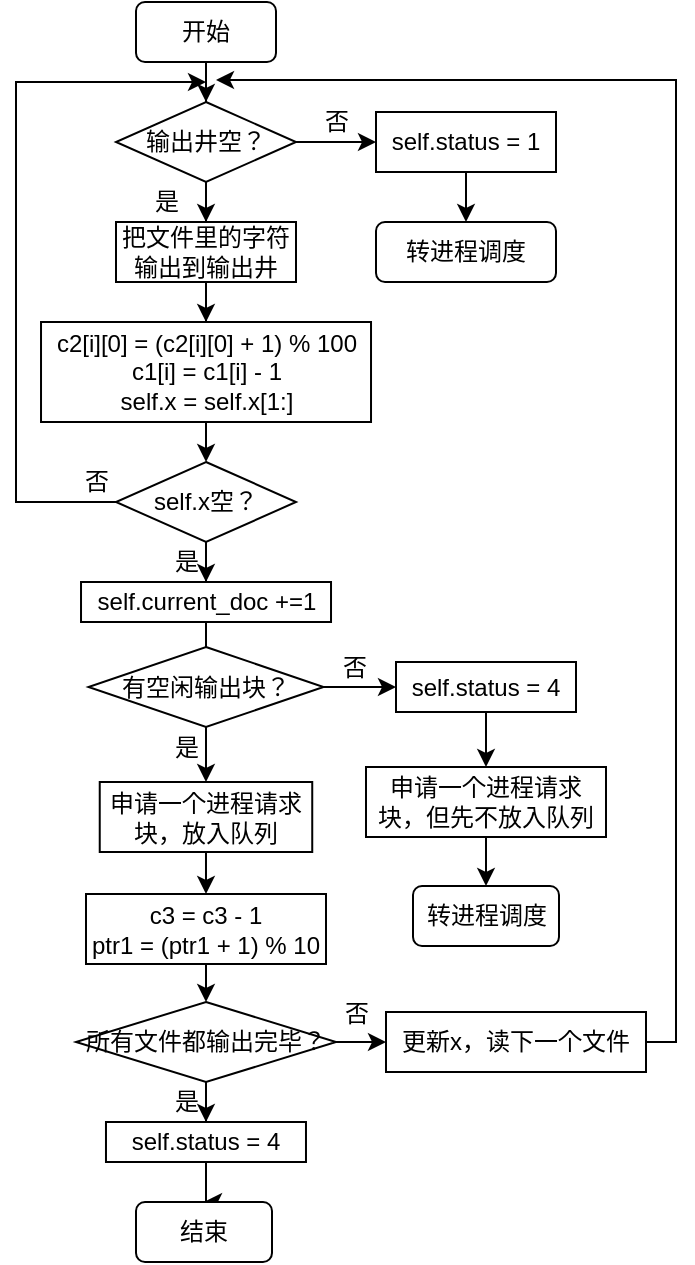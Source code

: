<mxfile version="16.5.1" type="device"><diagram id="xq5Wh_UjN1i-FAN_3onn" name="第 1 页"><mxGraphModel dx="648" dy="1709" grid="0" gridSize="10" guides="1" tooltips="1" connect="1" arrows="1" fold="1" page="0" pageScale="1" pageWidth="827" pageHeight="1169" math="0" shadow="0"><root><mxCell id="0"/><mxCell id="1" parent="0"/><mxCell id="NYuEuTA_2op4p4nbQzzj-3" value="" style="edgeStyle=orthogonalEdgeStyle;rounded=0;orthogonalLoop=1;jettySize=auto;html=1;" parent="1" source="NYuEuTA_2op4p4nbQzzj-2" target="NYuEuTA_2op4p4nbQzzj-5" edge="1"><mxGeometry relative="1" as="geometry"><mxPoint x="405" y="-1010" as="targetPoint"/></mxGeometry></mxCell><mxCell id="NYuEuTA_2op4p4nbQzzj-2" value="开始" style="rounded=1;whiteSpace=wrap;html=1;" parent="1" vertex="1"><mxGeometry x="370" y="-1060" width="70" height="30" as="geometry"/></mxCell><mxCell id="NYuEuTA_2op4p4nbQzzj-15" value="" style="edgeStyle=orthogonalEdgeStyle;rounded=0;orthogonalLoop=1;jettySize=auto;html=1;" parent="1" source="NYuEuTA_2op4p4nbQzzj-4" target="NYuEuTA_2op4p4nbQzzj-14" edge="1"><mxGeometry relative="1" as="geometry"/></mxCell><mxCell id="NYuEuTA_2op4p4nbQzzj-4" value="把文件里的字符输出到输出井" style="rounded=0;whiteSpace=wrap;html=1;" parent="1" vertex="1"><mxGeometry x="360" y="-950" width="90" height="30" as="geometry"/></mxCell><mxCell id="NYuEuTA_2op4p4nbQzzj-7" value="" style="edgeStyle=orthogonalEdgeStyle;rounded=0;orthogonalLoop=1;jettySize=auto;html=1;" parent="1" source="NYuEuTA_2op4p4nbQzzj-5" target="NYuEuTA_2op4p4nbQzzj-4" edge="1"><mxGeometry relative="1" as="geometry"/></mxCell><mxCell id="NYuEuTA_2op4p4nbQzzj-10" style="edgeStyle=orthogonalEdgeStyle;rounded=0;orthogonalLoop=1;jettySize=auto;html=1;entryX=0;entryY=0.5;entryDx=0;entryDy=0;" parent="1" source="NYuEuTA_2op4p4nbQzzj-5" target="NYuEuTA_2op4p4nbQzzj-9" edge="1"><mxGeometry relative="1" as="geometry"/></mxCell><mxCell id="NYuEuTA_2op4p4nbQzzj-5" value="输出井空？" style="rhombus;whiteSpace=wrap;html=1;" parent="1" vertex="1"><mxGeometry x="360" y="-1010" width="90" height="40" as="geometry"/></mxCell><mxCell id="NYuEuTA_2op4p4nbQzzj-8" value="是" style="text;html=1;align=center;verticalAlign=middle;resizable=0;points=[];autosize=1;strokeColor=none;fillColor=none;" parent="1" vertex="1"><mxGeometry x="370" y="-970" width="30" height="20" as="geometry"/></mxCell><mxCell id="NYuEuTA_2op4p4nbQzzj-13" value="" style="edgeStyle=orthogonalEdgeStyle;rounded=0;orthogonalLoop=1;jettySize=auto;html=1;" parent="1" source="NYuEuTA_2op4p4nbQzzj-9" target="NYuEuTA_2op4p4nbQzzj-12" edge="1"><mxGeometry relative="1" as="geometry"/></mxCell><mxCell id="NYuEuTA_2op4p4nbQzzj-9" value="self.status = 1" style="rounded=0;whiteSpace=wrap;html=1;" parent="1" vertex="1"><mxGeometry x="490" y="-1005" width="90" height="30" as="geometry"/></mxCell><mxCell id="NYuEuTA_2op4p4nbQzzj-11" value="否" style="text;html=1;align=center;verticalAlign=middle;resizable=0;points=[];autosize=1;strokeColor=none;fillColor=none;" parent="1" vertex="1"><mxGeometry x="455" y="-1010" width="30" height="20" as="geometry"/></mxCell><mxCell id="NYuEuTA_2op4p4nbQzzj-12" value="转进程调度" style="whiteSpace=wrap;html=1;rounded=1;" parent="1" vertex="1"><mxGeometry x="490" y="-950" width="90" height="30" as="geometry"/></mxCell><mxCell id="GuJPRd_QiagjoNyVMWeM-19" style="edgeStyle=none;rounded=0;orthogonalLoop=1;jettySize=auto;html=1;entryX=0.5;entryY=0;entryDx=0;entryDy=0;" parent="1" source="NYuEuTA_2op4p4nbQzzj-14" target="NYuEuTA_2op4p4nbQzzj-21" edge="1"><mxGeometry relative="1" as="geometry"/></mxCell><mxCell id="NYuEuTA_2op4p4nbQzzj-14" value="c2[i][0] = (c2[i][0] + 1) % 100&lt;br&gt;c1[i] = c1[i] - 1&lt;br&gt;self.x = self.x[1:]" style="whiteSpace=wrap;html=1;rounded=0;" parent="1" vertex="1"><mxGeometry x="322.51" y="-900" width="165" height="50" as="geometry"/></mxCell><mxCell id="J-rjEPJ7aVlGHcYKUb7X-3" style="edgeStyle=orthogonalEdgeStyle;rounded=0;orthogonalLoop=1;jettySize=auto;html=1;" parent="1" source="NYuEuTA_2op4p4nbQzzj-20" target="J-rjEPJ7aVlGHcYKUb7X-2" edge="1"><mxGeometry relative="1" as="geometry"/></mxCell><mxCell id="NYuEuTA_2op4p4nbQzzj-20" value="self.current_doc +=1" style="whiteSpace=wrap;html=1;rounded=0;" parent="1" vertex="1"><mxGeometry x="342.51" y="-770" width="125" height="20" as="geometry"/></mxCell><mxCell id="NYuEuTA_2op4p4nbQzzj-24" style="edgeStyle=orthogonalEdgeStyle;rounded=0;orthogonalLoop=1;jettySize=auto;html=1;" parent="1" source="NYuEuTA_2op4p4nbQzzj-21" edge="1"><mxGeometry relative="1" as="geometry"><mxPoint x="405" y="-1020" as="targetPoint"/><Array as="points"><mxPoint x="310" y="-810"/><mxPoint x="310" y="-1020"/></Array></mxGeometry></mxCell><mxCell id="J-rjEPJ7aVlGHcYKUb7X-1" style="edgeStyle=orthogonalEdgeStyle;rounded=0;orthogonalLoop=1;jettySize=auto;html=1;" parent="1" source="NYuEuTA_2op4p4nbQzzj-21" target="NYuEuTA_2op4p4nbQzzj-20" edge="1"><mxGeometry relative="1" as="geometry"/></mxCell><mxCell id="NYuEuTA_2op4p4nbQzzj-21" value="self.x空？" style="rhombus;whiteSpace=wrap;html=1;" parent="1" vertex="1"><mxGeometry x="360.01" y="-830" width="90" height="40" as="geometry"/></mxCell><mxCell id="NYuEuTA_2op4p4nbQzzj-25" value="否" style="text;html=1;align=center;verticalAlign=middle;resizable=0;points=[];autosize=1;strokeColor=none;fillColor=none;" parent="1" vertex="1"><mxGeometry x="335" y="-830" width="30" height="20" as="geometry"/></mxCell><mxCell id="GuJPRd_QiagjoNyVMWeM-1" style="edgeStyle=orthogonalEdgeStyle;rounded=0;orthogonalLoop=1;jettySize=auto;html=1;" parent="1" source="J-rjEPJ7aVlGHcYKUb7X-2" target="J-rjEPJ7aVlGHcYKUb7X-4" edge="1"><mxGeometry relative="1" as="geometry"/></mxCell><mxCell id="GuJPRd_QiagjoNyVMWeM-11" style="rounded=0;orthogonalLoop=1;jettySize=auto;html=1;entryX=0.5;entryY=0;entryDx=0;entryDy=0;" parent="1" source="J-rjEPJ7aVlGHcYKUb7X-2" target="GuJPRd_QiagjoNyVMWeM-9" edge="1"><mxGeometry relative="1" as="geometry"/></mxCell><mxCell id="J-rjEPJ7aVlGHcYKUb7X-2" value="有空闲输出块？" style="rhombus;whiteSpace=wrap;html=1;" parent="1" vertex="1"><mxGeometry x="346.25" y="-737.5" width="117.5" height="40" as="geometry"/></mxCell><mxCell id="GuJPRd_QiagjoNyVMWeM-4" style="edgeStyle=orthogonalEdgeStyle;rounded=0;orthogonalLoop=1;jettySize=auto;html=1;" parent="1" source="J-rjEPJ7aVlGHcYKUb7X-4" target="GuJPRd_QiagjoNyVMWeM-3" edge="1"><mxGeometry relative="1" as="geometry"/></mxCell><mxCell id="J-rjEPJ7aVlGHcYKUb7X-4" value="self.status = 4" style="rounded=0;whiteSpace=wrap;html=1;" parent="1" vertex="1"><mxGeometry x="500" y="-730" width="90" height="25" as="geometry"/></mxCell><mxCell id="GuJPRd_QiagjoNyVMWeM-2" value="否" style="text;html=1;align=center;verticalAlign=middle;resizable=0;points=[];autosize=1;strokeColor=none;fillColor=none;" parent="1" vertex="1"><mxGeometry x="463.75" y="-737.5" width="30" height="20" as="geometry"/></mxCell><mxCell id="GuJPRd_QiagjoNyVMWeM-8" style="edgeStyle=orthogonalEdgeStyle;rounded=0;orthogonalLoop=1;jettySize=auto;html=1;" parent="1" source="GuJPRd_QiagjoNyVMWeM-3" target="GuJPRd_QiagjoNyVMWeM-7" edge="1"><mxGeometry relative="1" as="geometry"/></mxCell><mxCell id="GuJPRd_QiagjoNyVMWeM-3" value="申请一个进程请求块，但先不放入队列" style="rounded=0;whiteSpace=wrap;html=1;" parent="1" vertex="1"><mxGeometry x="485" y="-677.5" width="120" height="35" as="geometry"/></mxCell><mxCell id="GuJPRd_QiagjoNyVMWeM-7" value="转进程调度" style="whiteSpace=wrap;html=1;rounded=1;" parent="1" vertex="1"><mxGeometry x="508.5" y="-618" width="73" height="30" as="geometry"/></mxCell><mxCell id="GuJPRd_QiagjoNyVMWeM-13" value="" style="edgeStyle=none;rounded=0;orthogonalLoop=1;jettySize=auto;html=1;" parent="1" source="GuJPRd_QiagjoNyVMWeM-9" target="GuJPRd_QiagjoNyVMWeM-12" edge="1"><mxGeometry relative="1" as="geometry"/></mxCell><mxCell id="GuJPRd_QiagjoNyVMWeM-9" value="申请一个进程请求块，放入队列" style="rounded=0;whiteSpace=wrap;html=1;" parent="1" vertex="1"><mxGeometry x="351.87" y="-670" width="106.25" height="35" as="geometry"/></mxCell><mxCell id="GuJPRd_QiagjoNyVMWeM-22" style="edgeStyle=none;rounded=0;orthogonalLoop=1;jettySize=auto;html=1;" parent="1" source="GuJPRd_QiagjoNyVMWeM-12" target="GuJPRd_QiagjoNyVMWeM-20" edge="1"><mxGeometry relative="1" as="geometry"/></mxCell><mxCell id="GuJPRd_QiagjoNyVMWeM-12" value="c3 = c3 - 1&lt;br&gt;ptr1 = (ptr1 + 1) % 10" style="whiteSpace=wrap;html=1;rounded=0;" parent="1" vertex="1"><mxGeometry x="345" y="-614" width="120" height="35" as="geometry"/></mxCell><mxCell id="GuJPRd_QiagjoNyVMWeM-17" value="是" style="text;html=1;align=center;verticalAlign=middle;resizable=0;points=[];autosize=1;strokeColor=none;fillColor=none;" parent="1" vertex="1"><mxGeometry x="380" y="-790" width="30" height="20" as="geometry"/></mxCell><mxCell id="GuJPRd_QiagjoNyVMWeM-18" value="是" style="text;html=1;align=center;verticalAlign=middle;resizable=0;points=[];autosize=1;strokeColor=none;fillColor=none;" parent="1" vertex="1"><mxGeometry x="380" y="-697.5" width="30" height="20" as="geometry"/></mxCell><mxCell id="GuJPRd_QiagjoNyVMWeM-24" value="" style="edgeStyle=orthogonalEdgeStyle;rounded=0;orthogonalLoop=1;jettySize=auto;html=1;" parent="1" source="GuJPRd_QiagjoNyVMWeM-20" target="GuJPRd_QiagjoNyVMWeM-23" edge="1"><mxGeometry relative="1" as="geometry"/></mxCell><mxCell id="GuJPRd_QiagjoNyVMWeM-31" style="edgeStyle=orthogonalEdgeStyle;rounded=0;orthogonalLoop=1;jettySize=auto;html=1;" parent="1" source="GuJPRd_QiagjoNyVMWeM-20" target="GuJPRd_QiagjoNyVMWeM-29" edge="1"><mxGeometry relative="1" as="geometry"/></mxCell><mxCell id="GuJPRd_QiagjoNyVMWeM-20" value="所有文件都输出完毕？" style="rhombus;whiteSpace=wrap;html=1;" parent="1" vertex="1"><mxGeometry x="340" y="-560" width="130" height="40" as="geometry"/></mxCell><mxCell id="GuJPRd_QiagjoNyVMWeM-26" style="edgeStyle=orthogonalEdgeStyle;rounded=0;orthogonalLoop=1;jettySize=auto;html=1;" parent="1" source="GuJPRd_QiagjoNyVMWeM-23" target="GuJPRd_QiagjoNyVMWeM-25" edge="1"><mxGeometry relative="1" as="geometry"/></mxCell><mxCell id="GuJPRd_QiagjoNyVMWeM-23" value="self.status = 4" style="whiteSpace=wrap;html=1;" parent="1" vertex="1"><mxGeometry x="354.99" y="-500" width="100" height="20" as="geometry"/></mxCell><mxCell id="GuJPRd_QiagjoNyVMWeM-25" value="结束" style="rounded=1;whiteSpace=wrap;html=1;" parent="1" vertex="1"><mxGeometry x="370" y="-460" width="68" height="30" as="geometry"/></mxCell><mxCell id="GuJPRd_QiagjoNyVMWeM-27" value="是" style="text;html=1;align=center;verticalAlign=middle;resizable=0;points=[];autosize=1;strokeColor=none;fillColor=none;" parent="1" vertex="1"><mxGeometry x="380" y="-520" width="30" height="20" as="geometry"/></mxCell><mxCell id="GuJPRd_QiagjoNyVMWeM-28" value="否" style="text;html=1;align=center;verticalAlign=middle;resizable=0;points=[];autosize=1;strokeColor=none;fillColor=none;" parent="1" vertex="1"><mxGeometry x="465" y="-564" width="30" height="20" as="geometry"/></mxCell><mxCell id="GuJPRd_QiagjoNyVMWeM-32" style="edgeStyle=orthogonalEdgeStyle;rounded=0;orthogonalLoop=1;jettySize=auto;html=1;" parent="1" source="GuJPRd_QiagjoNyVMWeM-29" edge="1"><mxGeometry relative="1" as="geometry"><mxPoint x="410" y="-1021" as="targetPoint"/><Array as="points"><mxPoint x="640" y="-540"/><mxPoint x="640" y="-1021"/></Array></mxGeometry></mxCell><mxCell id="GuJPRd_QiagjoNyVMWeM-29" value="更新x，读下一个文件" style="whiteSpace=wrap;html=1;" parent="1" vertex="1"><mxGeometry x="495" y="-555" width="130" height="30" as="geometry"/></mxCell></root></mxGraphModel></diagram></mxfile>